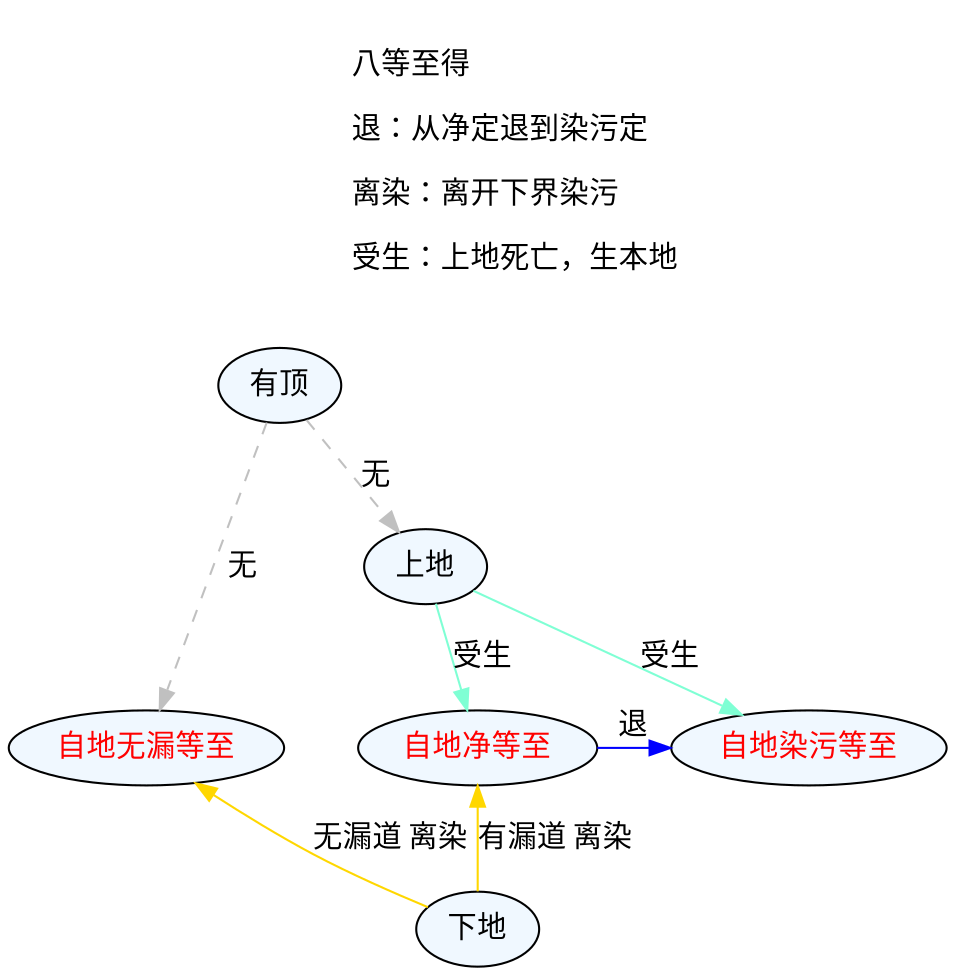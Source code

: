 digraph 八等至得 {
    rankdir = TB
    splines=true
    node [style=filled, fillcolor=aliceblue ]
    
    labelloc = t
    label = "
            八等至得\l
            退：从净定退到染污定\l
            离染：离开下界染污\l
            受生：上地死亡，生本地\l
            "
    上地
    下地
    有顶
    自地染污等至[fontcolor = red]
    自地净等至[fontcolor = red]
    自地无漏等至[fontcolor = red]

    上地 -> 自地无漏等至 [style=invis]
    自地无漏等至 -> 自地净等至 [style=invis]
    自地净等至 -> 自地染污等至 [style=invis]
    自地染污等至 -> 下地 [style=invis]

    有顶 -> {上地,自地无漏等至} [label="无" style=dashed, color=grey]
    上地 -> 自地净等至 [label="受生" color=aquamarine]
    上地 -> 自地染污等至 [label="受生" color=aquamarine]
    自地净等至 -> 自地染污等至 [label="退" color=blue]
    下地 -> 自地净等至 [label="有漏道 离染" color=gold]
    下地 -> 自地无漏等至 [label="无漏道 离染" color=gold]

   {rank = same; 自地染污等至; 自地净等至;自地无漏等至;}
     
}